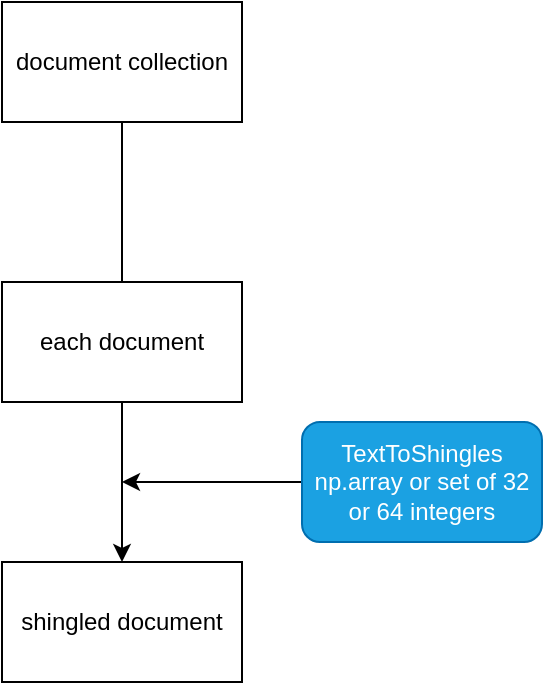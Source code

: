 <mxfile version="24.6.4" type="device">
  <diagram name="Pagina-1" id="yPQJOJ9yek61ALvEKpUF">
    <mxGraphModel dx="1305" dy="600" grid="1" gridSize="10" guides="1" tooltips="1" connect="1" arrows="1" fold="1" page="1" pageScale="1" pageWidth="827" pageHeight="1169" math="0" shadow="0">
      <root>
        <mxCell id="0" />
        <mxCell id="1" parent="0" />
        <mxCell id="udrTClleooweb0o-YBfo-1" value="d&lt;span style=&quot;background-color: initial;&quot;&gt;ocument collection&lt;/span&gt;" style="rounded=0;whiteSpace=wrap;html=1;" vertex="1" parent="1">
          <mxGeometry x="330" y="30" width="120" height="60" as="geometry" />
        </mxCell>
        <mxCell id="udrTClleooweb0o-YBfo-7" value="" style="edgeStyle=orthogonalEdgeStyle;rounded=0;orthogonalLoop=1;jettySize=auto;html=1;" edge="1" parent="1" source="udrTClleooweb0o-YBfo-3" target="udrTClleooweb0o-YBfo-6">
          <mxGeometry relative="1" as="geometry" />
        </mxCell>
        <mxCell id="udrTClleooweb0o-YBfo-3" value="each document" style="whiteSpace=wrap;html=1;rounded=0;" vertex="1" parent="1">
          <mxGeometry x="330" y="170" width="120" height="60" as="geometry" />
        </mxCell>
        <mxCell id="udrTClleooweb0o-YBfo-5" value="" style="endArrow=none;html=1;rounded=0;entryX=0.5;entryY=1;entryDx=0;entryDy=0;exitX=0.5;exitY=0;exitDx=0;exitDy=0;" edge="1" parent="1" source="udrTClleooweb0o-YBfo-3" target="udrTClleooweb0o-YBfo-1">
          <mxGeometry width="50" height="50" relative="1" as="geometry">
            <mxPoint x="420" y="360" as="sourcePoint" />
            <mxPoint x="470" y="310" as="targetPoint" />
          </mxGeometry>
        </mxCell>
        <mxCell id="udrTClleooweb0o-YBfo-6" value="shingled document" style="whiteSpace=wrap;html=1;rounded=0;" vertex="1" parent="1">
          <mxGeometry x="330" y="310" width="120" height="60" as="geometry" />
        </mxCell>
        <mxCell id="udrTClleooweb0o-YBfo-9" style="edgeStyle=orthogonalEdgeStyle;rounded=0;orthogonalLoop=1;jettySize=auto;html=1;" edge="1" parent="1" source="udrTClleooweb0o-YBfo-8">
          <mxGeometry relative="1" as="geometry">
            <mxPoint x="390" y="270" as="targetPoint" />
          </mxGeometry>
        </mxCell>
        <mxCell id="udrTClleooweb0o-YBfo-8" value="TextToShingles&lt;div&gt;np.array or set of 32 or 64 integers&lt;/div&gt;" style="rounded=1;whiteSpace=wrap;html=1;fillColor=#1ba1e2;fontColor=#ffffff;strokeColor=#006EAF;" vertex="1" parent="1">
          <mxGeometry x="480" y="240" width="120" height="60" as="geometry" />
        </mxCell>
      </root>
    </mxGraphModel>
  </diagram>
</mxfile>

